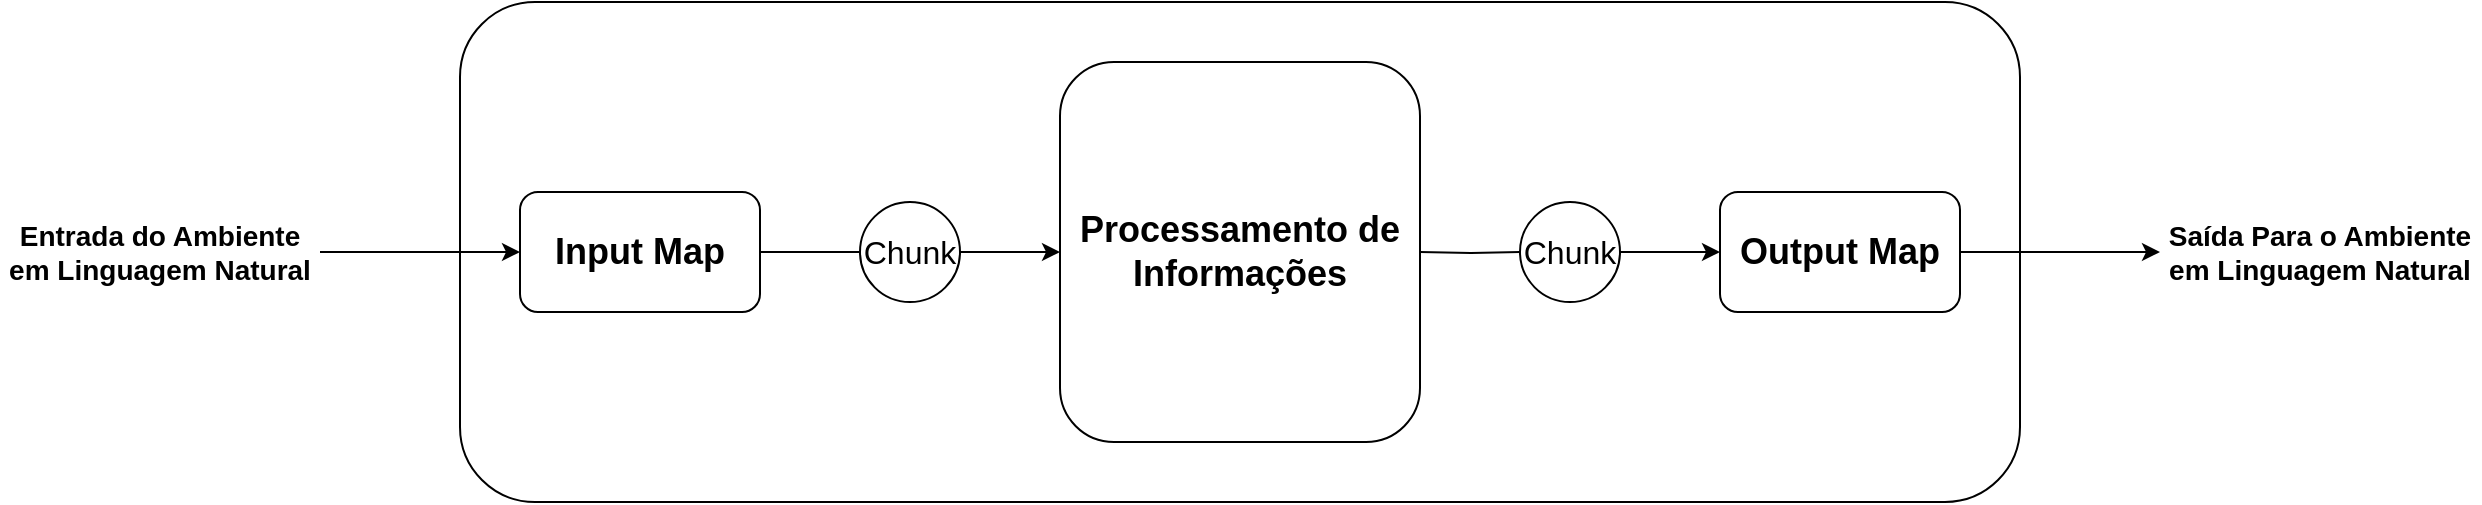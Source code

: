 <mxfile version="26.0.9">
  <diagram name="Page-1" id="T0i6UtzCcpaUWZAt_I-J">
    <mxGraphModel dx="2284" dy="907" grid="1" gridSize="10" guides="1" tooltips="1" connect="1" arrows="1" fold="1" page="1" pageScale="1" pageWidth="850" pageHeight="1100" math="0" shadow="0">
      <root>
        <mxCell id="0" />
        <mxCell id="1" parent="0" />
        <mxCell id="EOZQua0KFu1xvlMhTm25-1" value="" style="rounded=1;whiteSpace=wrap;html=1;" vertex="1" parent="1">
          <mxGeometry x="20" y="250" width="780" height="250" as="geometry" />
        </mxCell>
        <mxCell id="EOZQua0KFu1xvlMhTm25-10" value="" style="edgeStyle=orthogonalEdgeStyle;rounded=0;orthogonalLoop=1;jettySize=auto;html=1;endArrow=none;startFill=0;" edge="1" parent="1" source="EOZQua0KFu1xvlMhTm25-2" target="EOZQua0KFu1xvlMhTm25-9">
          <mxGeometry relative="1" as="geometry" />
        </mxCell>
        <mxCell id="EOZQua0KFu1xvlMhTm25-2" value="&lt;font style=&quot;font-size: 18px;&quot;&gt;Input Map&lt;/font&gt;" style="rounded=1;whiteSpace=wrap;html=1;fontStyle=1" vertex="1" parent="1">
          <mxGeometry x="50" y="345" width="120" height="60" as="geometry" />
        </mxCell>
        <mxCell id="EOZQua0KFu1xvlMhTm25-3" value="&lt;span style=&quot;font-size: 18px;&quot;&gt;&lt;b&gt;Processamento de Informações&lt;/b&gt;&lt;/span&gt;" style="rounded=1;whiteSpace=wrap;html=1;" vertex="1" parent="1">
          <mxGeometry x="320" y="280" width="180" height="190" as="geometry" />
        </mxCell>
        <mxCell id="EOZQua0KFu1xvlMhTm25-16" value="" style="edgeStyle=orthogonalEdgeStyle;rounded=0;orthogonalLoop=1;jettySize=auto;html=1;" edge="1" parent="1" source="EOZQua0KFu1xvlMhTm25-4" target="EOZQua0KFu1xvlMhTm25-15">
          <mxGeometry relative="1" as="geometry" />
        </mxCell>
        <mxCell id="EOZQua0KFu1xvlMhTm25-4" value="&lt;font style=&quot;font-size: 18px;&quot;&gt;Output Map&lt;/font&gt;" style="rounded=1;whiteSpace=wrap;html=1;fontStyle=1" vertex="1" parent="1">
          <mxGeometry x="650" y="345" width="120" height="60" as="geometry" />
        </mxCell>
        <mxCell id="EOZQua0KFu1xvlMhTm25-7" value="" style="edgeStyle=orthogonalEdgeStyle;rounded=0;orthogonalLoop=1;jettySize=auto;html=1;" edge="1" parent="1" source="EOZQua0KFu1xvlMhTm25-6" target="EOZQua0KFu1xvlMhTm25-2">
          <mxGeometry relative="1" as="geometry" />
        </mxCell>
        <mxCell id="EOZQua0KFu1xvlMhTm25-6" value="&lt;b&gt;&lt;font style=&quot;font-size: 14px;&quot;&gt;Entrada do Ambiente em Linguagem Natural&lt;/font&gt;&lt;/b&gt;" style="text;html=1;align=center;verticalAlign=middle;whiteSpace=wrap;rounded=0;" vertex="1" parent="1">
          <mxGeometry x="-210" y="360" width="160" height="30" as="geometry" />
        </mxCell>
        <mxCell id="EOZQua0KFu1xvlMhTm25-11" value="" style="edgeStyle=orthogonalEdgeStyle;rounded=0;orthogonalLoop=1;jettySize=auto;html=1;" edge="1" parent="1" source="EOZQua0KFu1xvlMhTm25-9" target="EOZQua0KFu1xvlMhTm25-3">
          <mxGeometry relative="1" as="geometry" />
        </mxCell>
        <mxCell id="EOZQua0KFu1xvlMhTm25-9" value="&lt;font style=&quot;font-size: 16px;&quot;&gt;Chunk&lt;/font&gt;" style="ellipse;whiteSpace=wrap;html=1;aspect=fixed;" vertex="1" parent="1">
          <mxGeometry x="220" y="350" width="50" height="50" as="geometry" />
        </mxCell>
        <mxCell id="EOZQua0KFu1xvlMhTm25-12" value="" style="edgeStyle=orthogonalEdgeStyle;rounded=0;orthogonalLoop=1;jettySize=auto;html=1;endArrow=none;startFill=0;" edge="1" parent="1" target="EOZQua0KFu1xvlMhTm25-14">
          <mxGeometry relative="1" as="geometry">
            <mxPoint x="500" y="375" as="sourcePoint" />
          </mxGeometry>
        </mxCell>
        <mxCell id="EOZQua0KFu1xvlMhTm25-13" value="" style="edgeStyle=orthogonalEdgeStyle;rounded=0;orthogonalLoop=1;jettySize=auto;html=1;" edge="1" parent="1" source="EOZQua0KFu1xvlMhTm25-14">
          <mxGeometry relative="1" as="geometry">
            <mxPoint x="650" y="375" as="targetPoint" />
          </mxGeometry>
        </mxCell>
        <mxCell id="EOZQua0KFu1xvlMhTm25-14" value="&lt;font style=&quot;font-size: 16px;&quot;&gt;Chunk&lt;/font&gt;" style="ellipse;whiteSpace=wrap;html=1;aspect=fixed;" vertex="1" parent="1">
          <mxGeometry x="550" y="350" width="50" height="50" as="geometry" />
        </mxCell>
        <mxCell id="EOZQua0KFu1xvlMhTm25-15" value="&lt;b&gt;&lt;font style=&quot;font-size: 14px;&quot;&gt;Saída Para o Ambiente em Linguagem Natural&lt;/font&gt;&lt;/b&gt;" style="text;html=1;align=center;verticalAlign=middle;whiteSpace=wrap;rounded=0;" vertex="1" parent="1">
          <mxGeometry x="870" y="360" width="160" height="30" as="geometry" />
        </mxCell>
      </root>
    </mxGraphModel>
  </diagram>
</mxfile>
